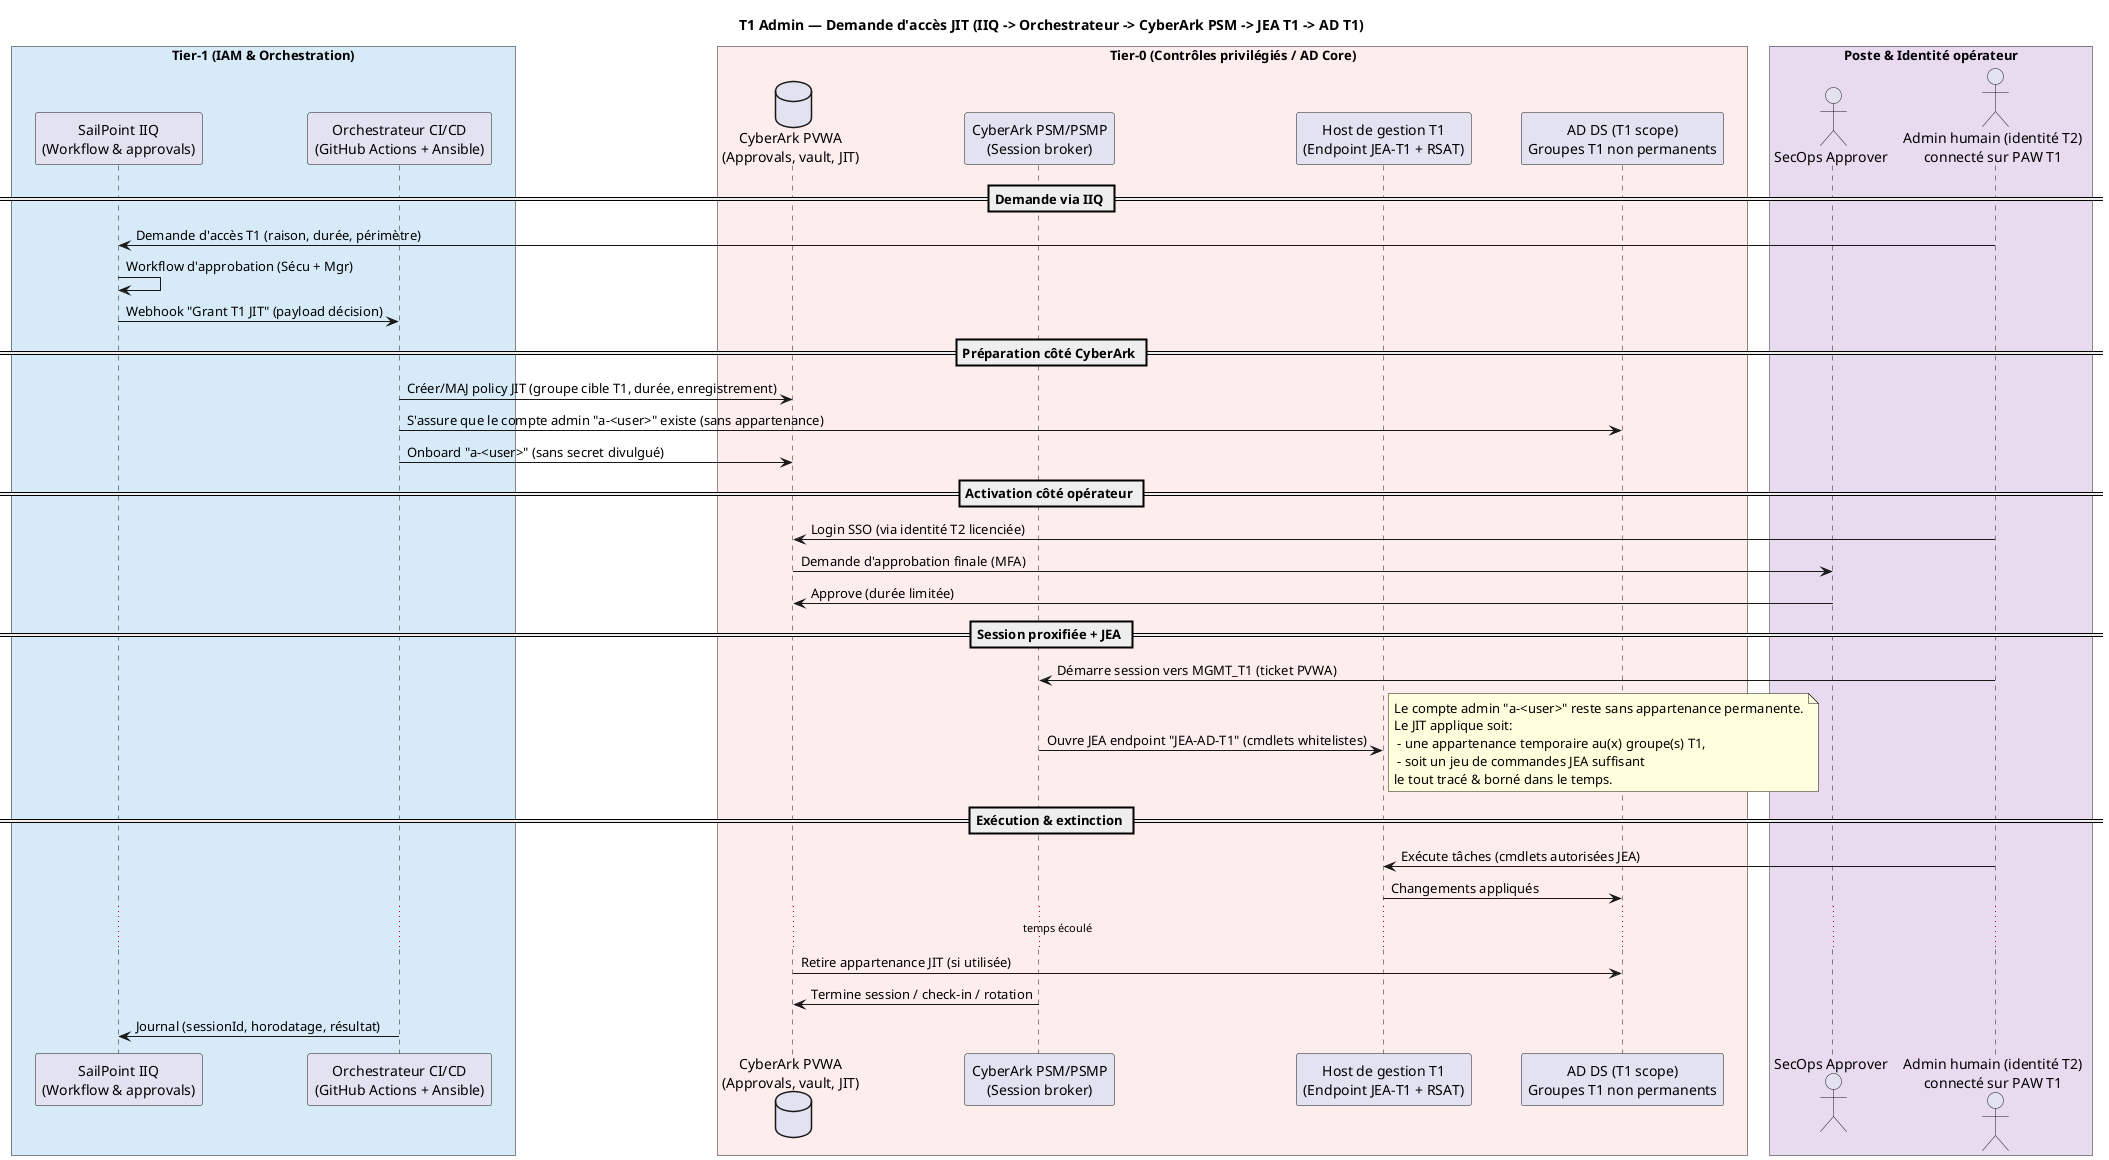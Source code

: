 @startuml
title T1 Admin — Demande d'accès JIT (IIQ -> Orchestrateur -> CyberArk PSM -> JEA T1 -> AD T1)

skinparam ParticipantPadding 20
skinparam BoxPadding 10

box "Tier-1 (IAM & Orchestration)" #D6EAF8
  participant "SailPoint IIQ\n(Workflow & approvals)" as IIQ
  participant "Orchestrateur CI/CD\n(GitHub Actions + Ansible)" as ORCH
end box

box "Tier-0 (Contrôles privilégiés / AD Core)" #FDEDEC
  database "CyberArk PVWA\n(Approvals, vault, JIT)" as PVWA
  participant "CyberArk PSM/PSMP\n(Session broker)" as PSM
  participant "Host de gestion T1\n(Endpoint JEA-T1 + RSAT)" as MGMT_T1
  participant "AD DS (T1 scope)\nGroupes T1 non permanents" as AD_T1
end box

box "Poste & Identité opérateur" #E8DAEF
  actor "SecOps Approver" as APPROVER
  actor "Admin humain (identité T2)\nconnecté sur PAW T1" as HUMAN
end box

== Demande via IIQ ==
HUMAN -> IIQ: Demande d'accès T1 (raison, durée, périmètre)
IIQ -> IIQ: Workflow d'approbation (Sécu + Mgr)
IIQ -> ORCH: Webhook "Grant T1 JIT" (payload décision)

== Préparation côté CyberArk ==
ORCH -> PVWA: Créer/MAJ policy JIT (groupe cible T1, durée, enregistrement)
ORCH -> AD_T1: S'assure que le compte admin "a-<user>" existe (sans appartenance)
ORCH -> PVWA: Onboard "a-<user>" (sans secret divulgué)

== Activation côté opérateur ==
HUMAN -> PVWA: Login SSO (via identité T2 licenciée)
PVWA -> APPROVER: Demande d'approbation finale (MFA)
APPROVER -> PVWA: Approve (durée limitée)

== Session proxifiée + JEA ==
HUMAN -> PSM: Démarre session vers MGMT_T1 (ticket PVWA)
PSM -> MGMT_T1: Ouvre JEA endpoint "JEA-AD-T1" (cmdlets whitelistes)
note right
  Le compte admin "a-<user>" reste sans appartenance permanente.
  Le JIT applique soit:
   - une appartenance temporaire au(x) groupe(s) T1,
   - soit un jeu de commandes JEA suffisant
  le tout tracé & borné dans le temps.
end note

== Exécution & extinction ==
HUMAN -> MGMT_T1: Exécute tâches (cmdlets autorisées JEA)
MGMT_T1 -> AD_T1: Changements appliqués
... temps écoulé ...
PVWA -> AD_T1: Retire appartenance JIT (si utilisée)
PSM -> PVWA: Termine session / check-in / rotation
ORCH -> IIQ: Journal (sessionId, horodatage, résultat)
@enduml
